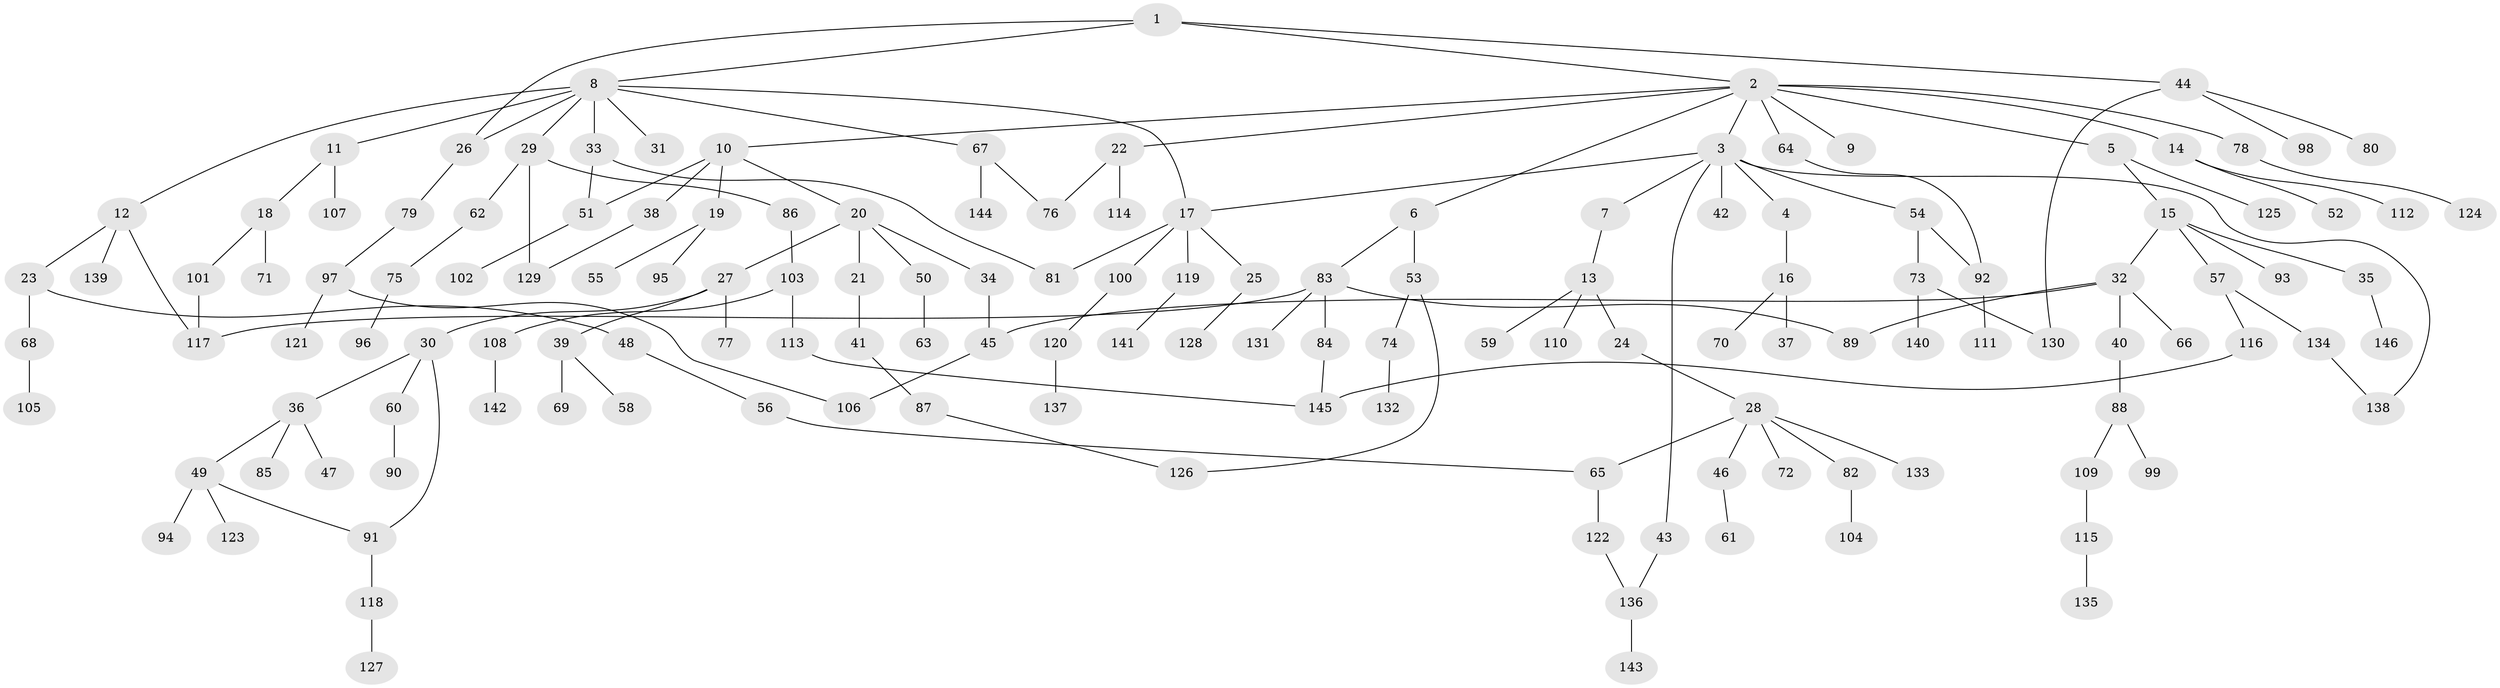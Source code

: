 // coarse degree distribution, {2: 0.2711864406779661, 7: 0.03389830508474576, 3: 0.22033898305084745, 1: 0.288135593220339, 4: 0.13559322033898305, 5: 0.03389830508474576, 8: 0.01694915254237288}
// Generated by graph-tools (version 1.1) at 2025/36/03/04/25 23:36:08]
// undirected, 146 vertices, 165 edges
graph export_dot {
  node [color=gray90,style=filled];
  1;
  2;
  3;
  4;
  5;
  6;
  7;
  8;
  9;
  10;
  11;
  12;
  13;
  14;
  15;
  16;
  17;
  18;
  19;
  20;
  21;
  22;
  23;
  24;
  25;
  26;
  27;
  28;
  29;
  30;
  31;
  32;
  33;
  34;
  35;
  36;
  37;
  38;
  39;
  40;
  41;
  42;
  43;
  44;
  45;
  46;
  47;
  48;
  49;
  50;
  51;
  52;
  53;
  54;
  55;
  56;
  57;
  58;
  59;
  60;
  61;
  62;
  63;
  64;
  65;
  66;
  67;
  68;
  69;
  70;
  71;
  72;
  73;
  74;
  75;
  76;
  77;
  78;
  79;
  80;
  81;
  82;
  83;
  84;
  85;
  86;
  87;
  88;
  89;
  90;
  91;
  92;
  93;
  94;
  95;
  96;
  97;
  98;
  99;
  100;
  101;
  102;
  103;
  104;
  105;
  106;
  107;
  108;
  109;
  110;
  111;
  112;
  113;
  114;
  115;
  116;
  117;
  118;
  119;
  120;
  121;
  122;
  123;
  124;
  125;
  126;
  127;
  128;
  129;
  130;
  131;
  132;
  133;
  134;
  135;
  136;
  137;
  138;
  139;
  140;
  141;
  142;
  143;
  144;
  145;
  146;
  1 -- 2;
  1 -- 8;
  1 -- 44;
  1 -- 26;
  2 -- 3;
  2 -- 5;
  2 -- 6;
  2 -- 9;
  2 -- 10;
  2 -- 14;
  2 -- 22;
  2 -- 64;
  2 -- 78;
  3 -- 4;
  3 -- 7;
  3 -- 42;
  3 -- 43;
  3 -- 54;
  3 -- 17;
  3 -- 138;
  4 -- 16;
  5 -- 15;
  5 -- 125;
  6 -- 53;
  6 -- 83;
  7 -- 13;
  8 -- 11;
  8 -- 12;
  8 -- 17;
  8 -- 26;
  8 -- 29;
  8 -- 31;
  8 -- 33;
  8 -- 67;
  10 -- 19;
  10 -- 20;
  10 -- 38;
  10 -- 51;
  11 -- 18;
  11 -- 107;
  12 -- 23;
  12 -- 139;
  12 -- 117;
  13 -- 24;
  13 -- 59;
  13 -- 110;
  14 -- 52;
  14 -- 112;
  15 -- 32;
  15 -- 35;
  15 -- 57;
  15 -- 93;
  16 -- 37;
  16 -- 70;
  17 -- 25;
  17 -- 81;
  17 -- 100;
  17 -- 119;
  18 -- 71;
  18 -- 101;
  19 -- 55;
  19 -- 95;
  20 -- 21;
  20 -- 27;
  20 -- 34;
  20 -- 50;
  21 -- 41;
  22 -- 76;
  22 -- 114;
  23 -- 48;
  23 -- 68;
  24 -- 28;
  25 -- 128;
  26 -- 79;
  27 -- 30;
  27 -- 39;
  27 -- 77;
  28 -- 46;
  28 -- 72;
  28 -- 82;
  28 -- 133;
  28 -- 65;
  29 -- 62;
  29 -- 86;
  29 -- 129;
  30 -- 36;
  30 -- 60;
  30 -- 91;
  32 -- 40;
  32 -- 66;
  32 -- 89;
  32 -- 45;
  33 -- 51;
  33 -- 81;
  34 -- 45;
  35 -- 146;
  36 -- 47;
  36 -- 49;
  36 -- 85;
  38 -- 129;
  39 -- 58;
  39 -- 69;
  40 -- 88;
  41 -- 87;
  43 -- 136;
  44 -- 80;
  44 -- 98;
  44 -- 130;
  45 -- 106;
  46 -- 61;
  48 -- 56;
  49 -- 94;
  49 -- 123;
  49 -- 91;
  50 -- 63;
  51 -- 102;
  53 -- 74;
  53 -- 126;
  54 -- 73;
  54 -- 92;
  56 -- 65;
  57 -- 116;
  57 -- 134;
  60 -- 90;
  62 -- 75;
  64 -- 92;
  65 -- 122;
  67 -- 144;
  67 -- 76;
  68 -- 105;
  73 -- 140;
  73 -- 130;
  74 -- 132;
  75 -- 96;
  78 -- 124;
  79 -- 97;
  82 -- 104;
  83 -- 84;
  83 -- 131;
  83 -- 89;
  83 -- 117;
  84 -- 145;
  86 -- 103;
  87 -- 126;
  88 -- 99;
  88 -- 109;
  91 -- 118;
  92 -- 111;
  97 -- 106;
  97 -- 121;
  100 -- 120;
  101 -- 117;
  103 -- 108;
  103 -- 113;
  108 -- 142;
  109 -- 115;
  113 -- 145;
  115 -- 135;
  116 -- 145;
  118 -- 127;
  119 -- 141;
  120 -- 137;
  122 -- 136;
  134 -- 138;
  136 -- 143;
}
